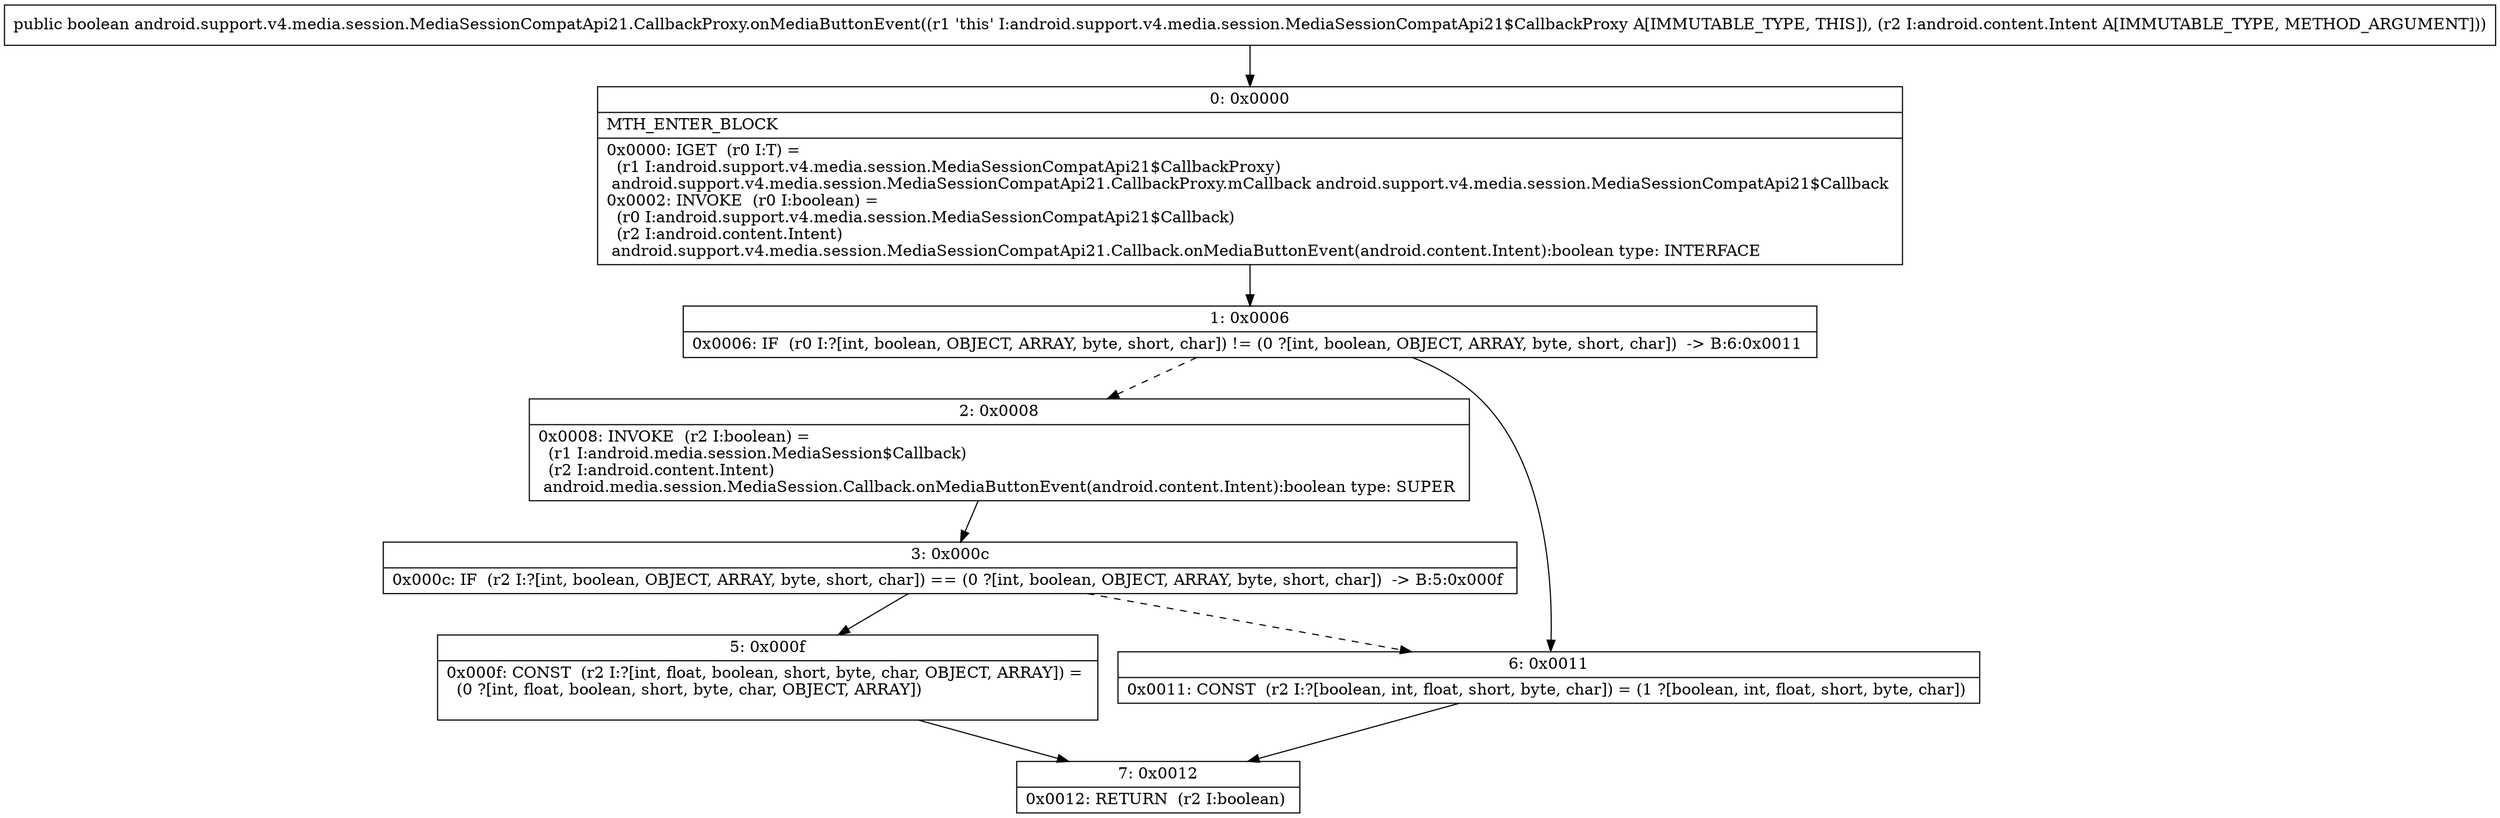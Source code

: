digraph "CFG forandroid.support.v4.media.session.MediaSessionCompatApi21.CallbackProxy.onMediaButtonEvent(Landroid\/content\/Intent;)Z" {
Node_0 [shape=record,label="{0\:\ 0x0000|MTH_ENTER_BLOCK\l|0x0000: IGET  (r0 I:T) = \l  (r1 I:android.support.v4.media.session.MediaSessionCompatApi21$CallbackProxy)\l android.support.v4.media.session.MediaSessionCompatApi21.CallbackProxy.mCallback android.support.v4.media.session.MediaSessionCompatApi21$Callback \l0x0002: INVOKE  (r0 I:boolean) = \l  (r0 I:android.support.v4.media.session.MediaSessionCompatApi21$Callback)\l  (r2 I:android.content.Intent)\l android.support.v4.media.session.MediaSessionCompatApi21.Callback.onMediaButtonEvent(android.content.Intent):boolean type: INTERFACE \l}"];
Node_1 [shape=record,label="{1\:\ 0x0006|0x0006: IF  (r0 I:?[int, boolean, OBJECT, ARRAY, byte, short, char]) != (0 ?[int, boolean, OBJECT, ARRAY, byte, short, char])  \-\> B:6:0x0011 \l}"];
Node_2 [shape=record,label="{2\:\ 0x0008|0x0008: INVOKE  (r2 I:boolean) = \l  (r1 I:android.media.session.MediaSession$Callback)\l  (r2 I:android.content.Intent)\l android.media.session.MediaSession.Callback.onMediaButtonEvent(android.content.Intent):boolean type: SUPER \l}"];
Node_3 [shape=record,label="{3\:\ 0x000c|0x000c: IF  (r2 I:?[int, boolean, OBJECT, ARRAY, byte, short, char]) == (0 ?[int, boolean, OBJECT, ARRAY, byte, short, char])  \-\> B:5:0x000f \l}"];
Node_5 [shape=record,label="{5\:\ 0x000f|0x000f: CONST  (r2 I:?[int, float, boolean, short, byte, char, OBJECT, ARRAY]) = \l  (0 ?[int, float, boolean, short, byte, char, OBJECT, ARRAY])\l \l}"];
Node_6 [shape=record,label="{6\:\ 0x0011|0x0011: CONST  (r2 I:?[boolean, int, float, short, byte, char]) = (1 ?[boolean, int, float, short, byte, char]) \l}"];
Node_7 [shape=record,label="{7\:\ 0x0012|0x0012: RETURN  (r2 I:boolean) \l}"];
MethodNode[shape=record,label="{public boolean android.support.v4.media.session.MediaSessionCompatApi21.CallbackProxy.onMediaButtonEvent((r1 'this' I:android.support.v4.media.session.MediaSessionCompatApi21$CallbackProxy A[IMMUTABLE_TYPE, THIS]), (r2 I:android.content.Intent A[IMMUTABLE_TYPE, METHOD_ARGUMENT])) }"];
MethodNode -> Node_0;
Node_0 -> Node_1;
Node_1 -> Node_2[style=dashed];
Node_1 -> Node_6;
Node_2 -> Node_3;
Node_3 -> Node_5;
Node_3 -> Node_6[style=dashed];
Node_5 -> Node_7;
Node_6 -> Node_7;
}

